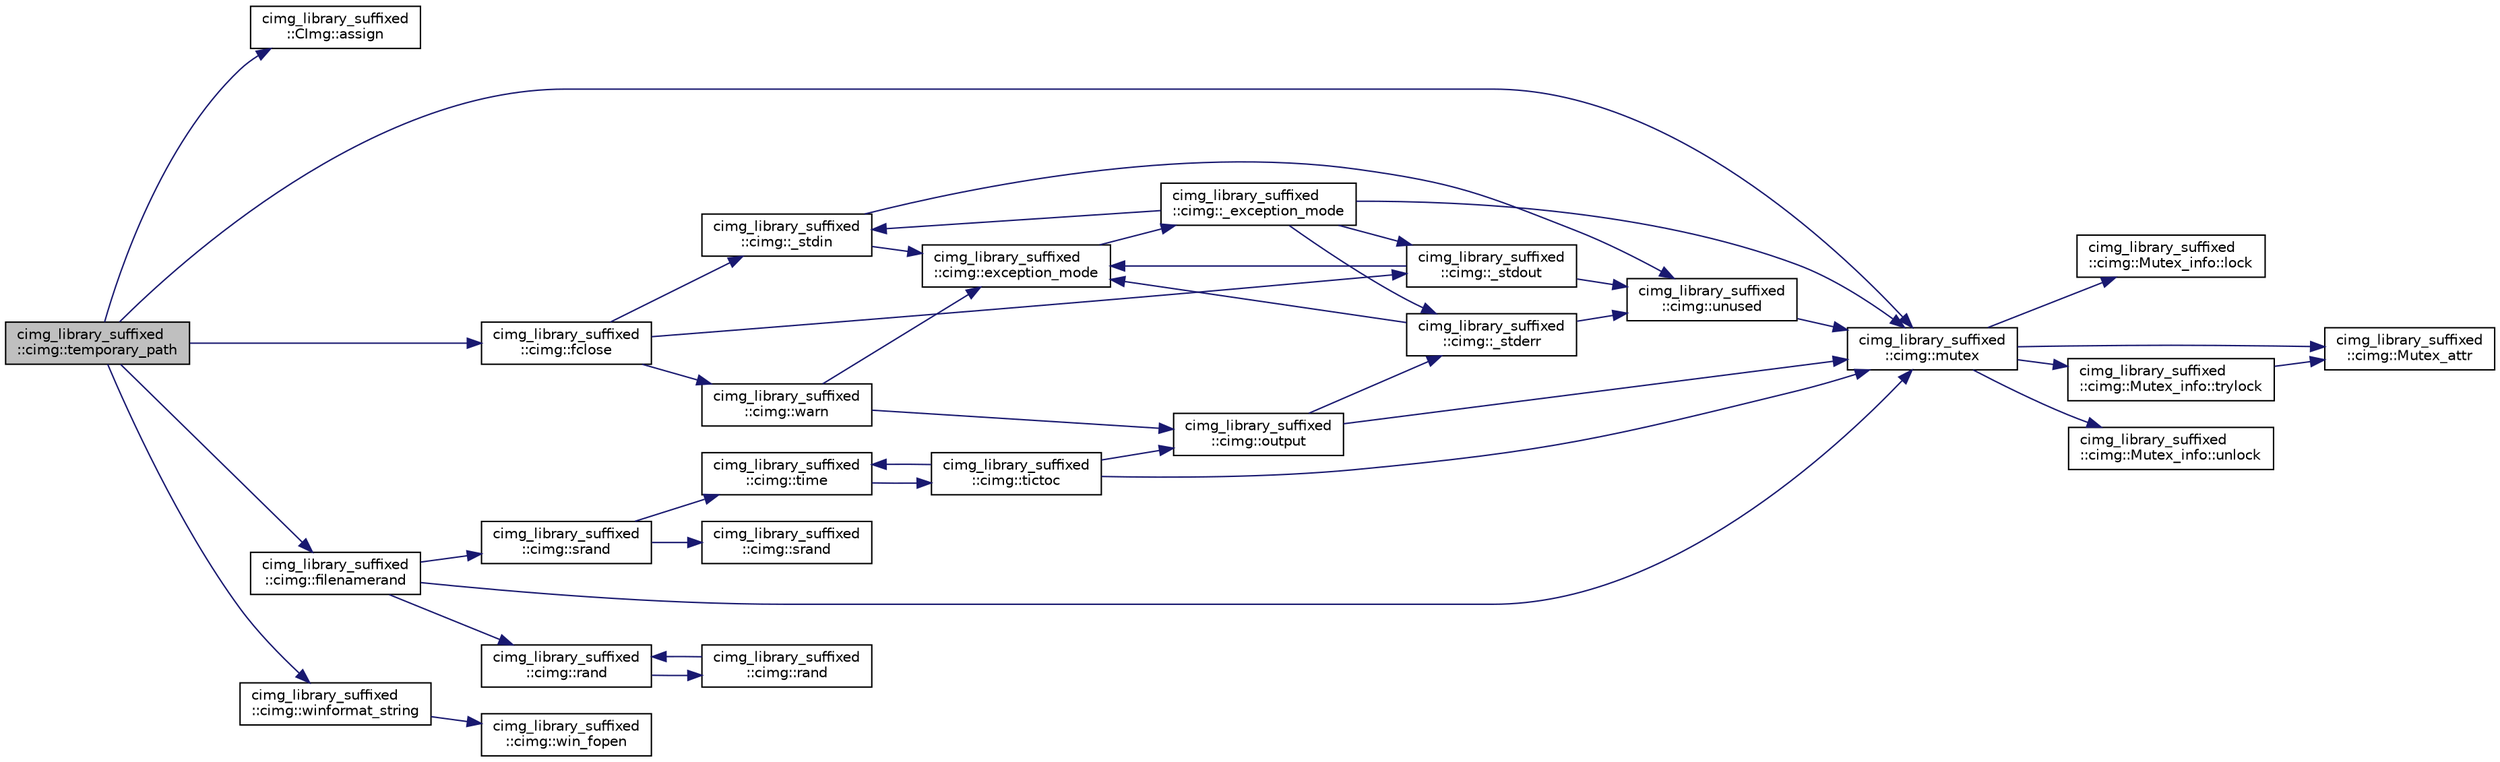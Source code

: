 digraph "cimg_library_suffixed::cimg::temporary_path"
{
 // INTERACTIVE_SVG=YES
  edge [fontname="Helvetica",fontsize="10",labelfontname="Helvetica",labelfontsize="10"];
  node [fontname="Helvetica",fontsize="10",shape=record];
  rankdir="LR";
  Node3974 [label="cimg_library_suffixed\l::cimg::temporary_path",height=0.2,width=0.4,color="black", fillcolor="grey75", style="filled", fontcolor="black"];
  Node3974 -> Node3975 [color="midnightblue",fontsize="10",style="solid",fontname="Helvetica"];
  Node3975 [label="cimg_library_suffixed\l::CImg::assign",height=0.2,width=0.4,color="black", fillcolor="white", style="filled",URL="$structcimg__library__suffixed_1_1_c_img.html#a82cf529dfcb37cbd01ad7f9bd76795d7",tooltip="Construct empty image . "];
  Node3974 -> Node3976 [color="midnightblue",fontsize="10",style="solid",fontname="Helvetica"];
  Node3976 [label="cimg_library_suffixed\l::cimg::fclose",height=0.2,width=0.4,color="black", fillcolor="white", style="filled",URL="$namespacecimg__library__suffixed_1_1cimg.html#ac436b94e6ffef5fd420bb3d7c05fd416",tooltip="Close a file. "];
  Node3976 -> Node3977 [color="midnightblue",fontsize="10",style="solid",fontname="Helvetica"];
  Node3977 [label="cimg_library_suffixed\l::cimg::_stdin",height=0.2,width=0.4,color="black", fillcolor="white", style="filled",URL="$namespacecimg__library__suffixed_1_1cimg.html#a01a3b743897290604513ea6d847c9886"];
  Node3977 -> Node3978 [color="midnightblue",fontsize="10",style="solid",fontname="Helvetica"];
  Node3978 [label="cimg_library_suffixed\l::cimg::exception_mode",height=0.2,width=0.4,color="black", fillcolor="white", style="filled",URL="$namespacecimg__library__suffixed_1_1cimg.html#aeafab144366eddd11360f32f468fa4af",tooltip="Set current  exception mode. "];
  Node3978 -> Node3979 [color="midnightblue",fontsize="10",style="solid",fontname="Helvetica"];
  Node3979 [label="cimg_library_suffixed\l::cimg::_exception_mode",height=0.2,width=0.4,color="black", fillcolor="white", style="filled",URL="$namespacecimg__library__suffixed_1_1cimg.html#a6c578f866de2be9be7e385d693c758c8"];
  Node3979 -> Node3980 [color="midnightblue",fontsize="10",style="solid",fontname="Helvetica"];
  Node3980 [label="cimg_library_suffixed\l::cimg::_stderr",height=0.2,width=0.4,color="black", fillcolor="white", style="filled",URL="$namespacecimg__library__suffixed_1_1cimg.html#aab8db7528c32a8fd3a3dc471e662782e"];
  Node3980 -> Node3978 [color="midnightblue",fontsize="10",style="solid",fontname="Helvetica"];
  Node3980 -> Node3981 [color="midnightblue",fontsize="10",style="solid",fontname="Helvetica"];
  Node3981 [label="cimg_library_suffixed\l::cimg::unused",height=0.2,width=0.4,color="black", fillcolor="white", style="filled",URL="$namespacecimg__library__suffixed_1_1cimg.html#a79aef0cbcf66ceb71c2b74cb66b4deb2",tooltip="Avoid warning messages due to unused parameters. Do nothing actually. "];
  Node3981 -> Node3982 [color="midnightblue",fontsize="10",style="solid",fontname="Helvetica"];
  Node3982 [label="cimg_library_suffixed\l::cimg::mutex",height=0.2,width=0.4,color="black", fillcolor="white", style="filled",URL="$namespacecimg__library__suffixed_1_1cimg.html#a9e739e4b4ac058abfba069466617b914"];
  Node3982 -> Node3983 [color="midnightblue",fontsize="10",style="solid",fontname="Helvetica"];
  Node3983 [label="cimg_library_suffixed\l::cimg::Mutex_info::lock",height=0.2,width=0.4,color="black", fillcolor="white", style="filled",URL="$structcimg__library__suffixed_1_1cimg_1_1_mutex__info.html#a6cc8e26847a1aa649febed03d70182e7"];
  Node3982 -> Node3984 [color="midnightblue",fontsize="10",style="solid",fontname="Helvetica"];
  Node3984 [label="cimg_library_suffixed\l::cimg::Mutex_attr",height=0.2,width=0.4,color="black", fillcolor="white", style="filled",URL="$namespacecimg__library__suffixed_1_1cimg.html#aa0e1bc96ae6e235dc5b67b8b0a466166"];
  Node3982 -> Node3985 [color="midnightblue",fontsize="10",style="solid",fontname="Helvetica"];
  Node3985 [label="cimg_library_suffixed\l::cimg::Mutex_info::trylock",height=0.2,width=0.4,color="black", fillcolor="white", style="filled",URL="$structcimg__library__suffixed_1_1cimg_1_1_mutex__info.html#a9bf4ed1e1dfe6f28fa6250cd04f3c900"];
  Node3985 -> Node3984 [color="midnightblue",fontsize="10",style="solid",fontname="Helvetica"];
  Node3982 -> Node3986 [color="midnightblue",fontsize="10",style="solid",fontname="Helvetica"];
  Node3986 [label="cimg_library_suffixed\l::cimg::Mutex_info::unlock",height=0.2,width=0.4,color="black", fillcolor="white", style="filled",URL="$structcimg__library__suffixed_1_1cimg_1_1_mutex__info.html#afac3fa5f107ad4795fb867050f616555"];
  Node3979 -> Node3977 [color="midnightblue",fontsize="10",style="solid",fontname="Helvetica"];
  Node3979 -> Node3987 [color="midnightblue",fontsize="10",style="solid",fontname="Helvetica"];
  Node3987 [label="cimg_library_suffixed\l::cimg::_stdout",height=0.2,width=0.4,color="black", fillcolor="white", style="filled",URL="$namespacecimg__library__suffixed_1_1cimg.html#a493220746e5df3466568bd7862825008"];
  Node3987 -> Node3978 [color="midnightblue",fontsize="10",style="solid",fontname="Helvetica"];
  Node3987 -> Node3981 [color="midnightblue",fontsize="10",style="solid",fontname="Helvetica"];
  Node3979 -> Node3982 [color="midnightblue",fontsize="10",style="solid",fontname="Helvetica"];
  Node3977 -> Node3981 [color="midnightblue",fontsize="10",style="solid",fontname="Helvetica"];
  Node3976 -> Node3987 [color="midnightblue",fontsize="10",style="solid",fontname="Helvetica"];
  Node3976 -> Node3988 [color="midnightblue",fontsize="10",style="solid",fontname="Helvetica"];
  Node3988 [label="cimg_library_suffixed\l::cimg::warn",height=0.2,width=0.4,color="black", fillcolor="white", style="filled",URL="$namespacecimg__library__suffixed_1_1cimg.html#acfd3624d72ed7f79c82ec45646c685e7",tooltip="Display a warning message on the default output stream. "];
  Node3988 -> Node3978 [color="midnightblue",fontsize="10",style="solid",fontname="Helvetica"];
  Node3988 -> Node3989 [color="midnightblue",fontsize="10",style="solid",fontname="Helvetica"];
  Node3989 [label="cimg_library_suffixed\l::cimg::output",height=0.2,width=0.4,color="black", fillcolor="white", style="filled",URL="$namespacecimg__library__suffixed_1_1cimg.html#ada686776cc71803df391eea79cd1b3e5",tooltip="Get/set default output stream for the  library messages. "];
  Node3989 -> Node3980 [color="midnightblue",fontsize="10",style="solid",fontname="Helvetica"];
  Node3989 -> Node3982 [color="midnightblue",fontsize="10",style="solid",fontname="Helvetica"];
  Node3974 -> Node3990 [color="midnightblue",fontsize="10",style="solid",fontname="Helvetica"];
  Node3990 [label="cimg_library_suffixed\l::cimg::filenamerand",height=0.2,width=0.4,color="black", fillcolor="white", style="filled",URL="$namespacecimg__library__suffixed_1_1cimg.html#ae92216bbc140ed7afef601f72ba2bd81"];
  Node3990 -> Node3982 [color="midnightblue",fontsize="10",style="solid",fontname="Helvetica"];
  Node3990 -> Node3991 [color="midnightblue",fontsize="10",style="solid",fontname="Helvetica"];
  Node3991 [label="cimg_library_suffixed\l::cimg::rand",height=0.2,width=0.4,color="black", fillcolor="white", style="filled",URL="$namespacecimg__library__suffixed_1_1cimg.html#ab7c09300be61c8a3361c379069100252",tooltip="Return a random variable uniformely distributed between [val_min,val_max]. "];
  Node3991 -> Node3992 [color="midnightblue",fontsize="10",style="solid",fontname="Helvetica"];
  Node3992 [label="cimg_library_suffixed\l::cimg::rand",height=0.2,width=0.4,color="black", fillcolor="white", style="filled",URL="$namespacecimg__library__suffixed_1_1cimg.html#af5cd3397f819c13ccb17e05a7db736b1",tooltip="Return a random variable uniformely distributed between [0,val_max]. "];
  Node3992 -> Node3991 [color="midnightblue",fontsize="10",style="solid",fontname="Helvetica"];
  Node3990 -> Node3993 [color="midnightblue",fontsize="10",style="solid",fontname="Helvetica"];
  Node3993 [label="cimg_library_suffixed\l::cimg::srand",height=0.2,width=0.4,color="black", fillcolor="white", style="filled",URL="$namespacecimg__library__suffixed_1_1cimg.html#ab77520695d7b96687093353c613c410c"];
  Node3993 -> Node3994 [color="midnightblue",fontsize="10",style="solid",fontname="Helvetica"];
  Node3994 [label="cimg_library_suffixed\l::cimg::srand",height=0.2,width=0.4,color="black", fillcolor="white", style="filled",URL="$namespacecimg__library__suffixed_1_1cimg.html#abae779a6d52b74e3a46e75a6c5b6e49e"];
  Node3993 -> Node3995 [color="midnightblue",fontsize="10",style="solid",fontname="Helvetica"];
  Node3995 [label="cimg_library_suffixed\l::cimg::time",height=0.2,width=0.4,color="black", fillcolor="white", style="filled",URL="$namespacecimg__library__suffixed_1_1cimg.html#a71a3c7b37befc7a4313dfcdd80271bce",tooltip="Return the value of a system timer, with a millisecond precision. "];
  Node3995 -> Node3996 [color="midnightblue",fontsize="10",style="solid",fontname="Helvetica"];
  Node3996 [label="cimg_library_suffixed\l::cimg::tictoc",height=0.2,width=0.4,color="black", fillcolor="white", style="filled",URL="$namespacecimg__library__suffixed_1_1cimg.html#ab47e3a7718b582df77725470f3824eb4"];
  Node3996 -> Node3982 [color="midnightblue",fontsize="10",style="solid",fontname="Helvetica"];
  Node3996 -> Node3995 [color="midnightblue",fontsize="10",style="solid",fontname="Helvetica"];
  Node3996 -> Node3989 [color="midnightblue",fontsize="10",style="solid",fontname="Helvetica"];
  Node3974 -> Node3982 [color="midnightblue",fontsize="10",style="solid",fontname="Helvetica"];
  Node3974 -> Node3997 [color="midnightblue",fontsize="10",style="solid",fontname="Helvetica"];
  Node3997 [label="cimg_library_suffixed\l::cimg::winformat_string",height=0.2,width=0.4,color="black", fillcolor="white", style="filled",URL="$namespacecimg__library__suffixed_1_1cimg.html#a1b401761f9f3c1d01de8ec6ef6bec731"];
  Node3997 -> Node3998 [color="midnightblue",fontsize="10",style="solid",fontname="Helvetica"];
  Node3998 [label="cimg_library_suffixed\l::cimg::win_fopen",height=0.2,width=0.4,color="black", fillcolor="white", style="filled",URL="$namespacecimg__library__suffixed_1_1cimg.html#a9d486931d7eb759c7268b09a62cd3d28"];
}

